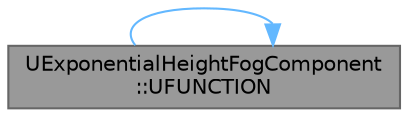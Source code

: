 digraph "UExponentialHeightFogComponent::UFUNCTION"
{
 // INTERACTIVE_SVG=YES
 // LATEX_PDF_SIZE
  bgcolor="transparent";
  edge [fontname=Helvetica,fontsize=10,labelfontname=Helvetica,labelfontsize=10];
  node [fontname=Helvetica,fontsize=10,shape=box,height=0.2,width=0.4];
  rankdir="LR";
  Node1 [id="Node000001",label="UExponentialHeightFogComponent\l::UFUNCTION",height=0.2,width=0.4,color="gray40", fillcolor="grey60", style="filled", fontcolor="black",tooltip="If this is True, this primitive will render black with an alpha of 0, but all secondary effects (shad..."];
  Node1 -> Node1 [id="edge1_Node000001_Node000001",color="steelblue1",style="solid",tooltip=" "];
}
